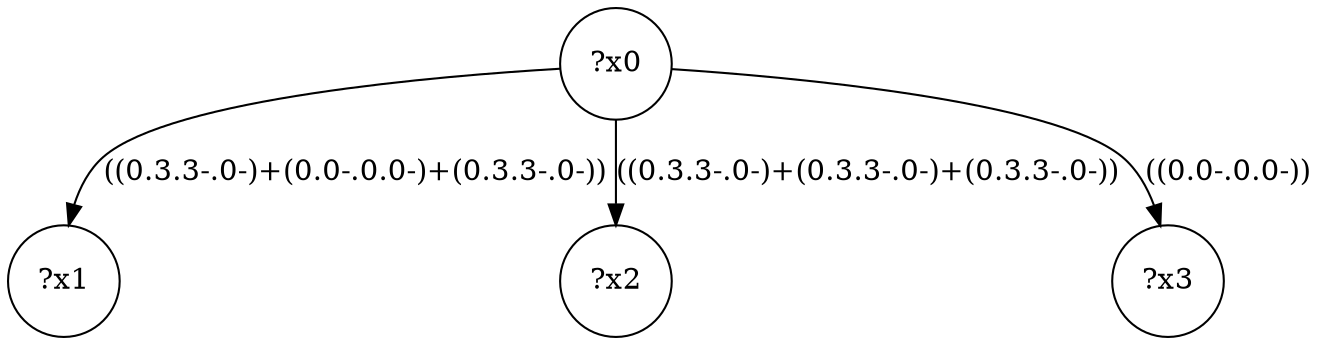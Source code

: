 digraph g {
	x0 [shape=circle, label="?x0"];
	x1 [shape=circle, label="?x1"];
	x0 -> x1 [label="((0.3.3-.0-)+(0.0-.0.0-)+(0.3.3-.0-))"];
	x2 [shape=circle, label="?x2"];
	x0 -> x2 [label="((0.3.3-.0-)+(0.3.3-.0-)+(0.3.3-.0-))"];
	x3 [shape=circle, label="?x3"];
	x0 -> x3 [label="((0.0-.0.0-))"];
}
